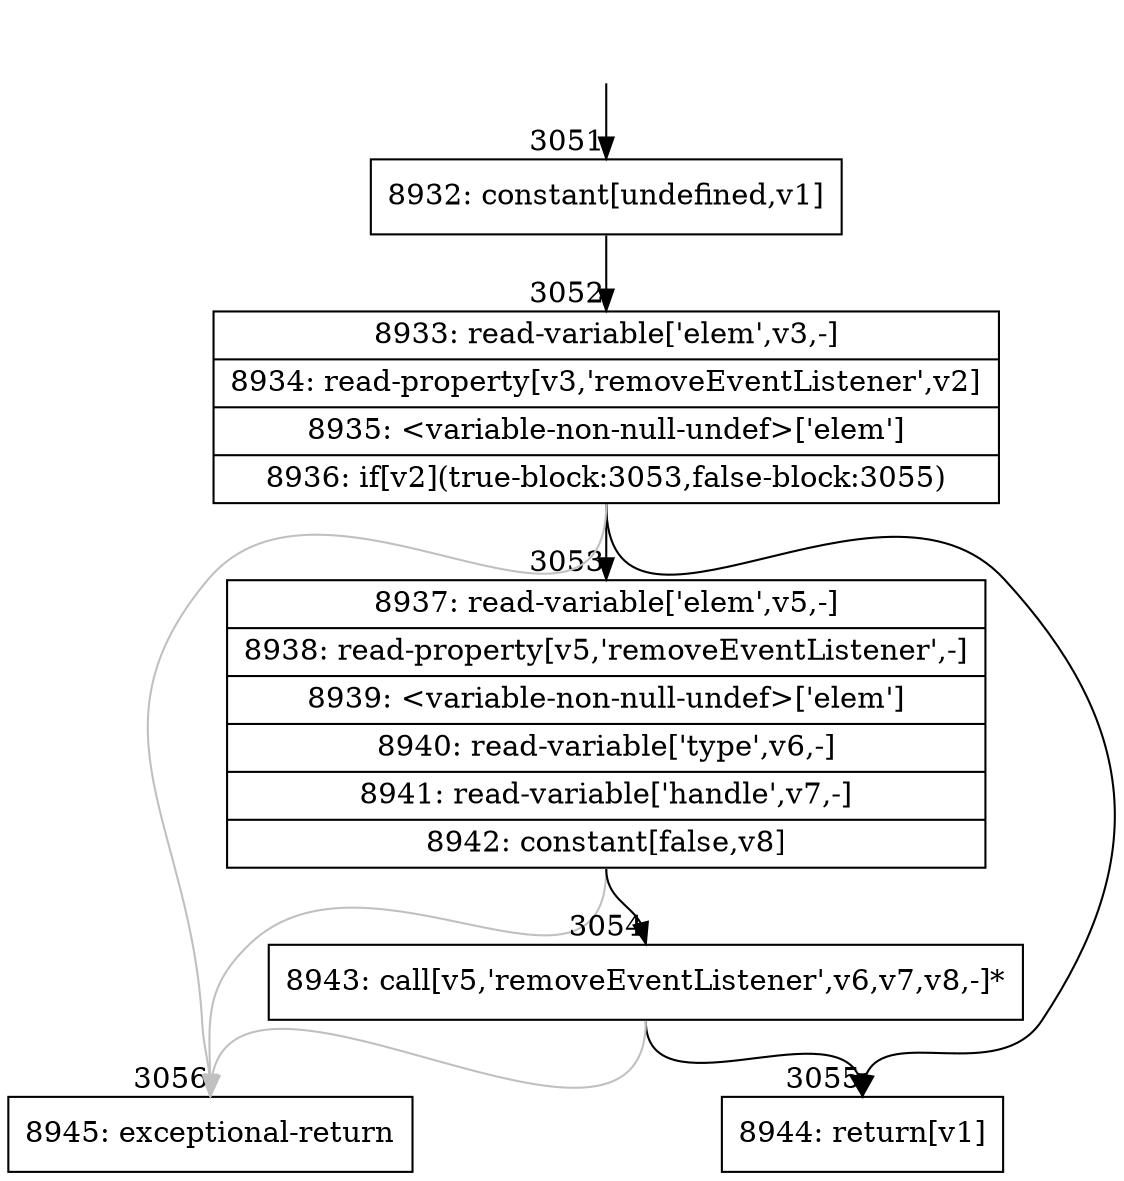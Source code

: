 digraph {
rankdir="TD"
BB_entry185[shape=none,label=""];
BB_entry185 -> BB3051 [tailport=s, headport=n, headlabel="    3051"]
BB3051 [shape=record label="{8932: constant[undefined,v1]}" ] 
BB3051 -> BB3052 [tailport=s, headport=n, headlabel="      3052"]
BB3052 [shape=record label="{8933: read-variable['elem',v3,-]|8934: read-property[v3,'removeEventListener',v2]|8935: \<variable-non-null-undef\>['elem']|8936: if[v2](true-block:3053,false-block:3055)}" ] 
BB3052 -> BB3053 [tailport=s, headport=n, headlabel="      3053"]
BB3052 -> BB3055 [tailport=s, headport=n, headlabel="      3055"]
BB3052 -> BB3056 [tailport=s, headport=n, color=gray, headlabel="      3056"]
BB3053 [shape=record label="{8937: read-variable['elem',v5,-]|8938: read-property[v5,'removeEventListener',-]|8939: \<variable-non-null-undef\>['elem']|8940: read-variable['type',v6,-]|8941: read-variable['handle',v7,-]|8942: constant[false,v8]}" ] 
BB3053 -> BB3054 [tailport=s, headport=n, headlabel="      3054"]
BB3053 -> BB3056 [tailport=s, headport=n, color=gray]
BB3054 [shape=record label="{8943: call[v5,'removeEventListener',v6,v7,v8,-]*}" ] 
BB3054 -> BB3055 [tailport=s, headport=n]
BB3054 -> BB3056 [tailport=s, headport=n, color=gray]
BB3055 [shape=record label="{8944: return[v1]}" ] 
BB3056 [shape=record label="{8945: exceptional-return}" ] 
}
